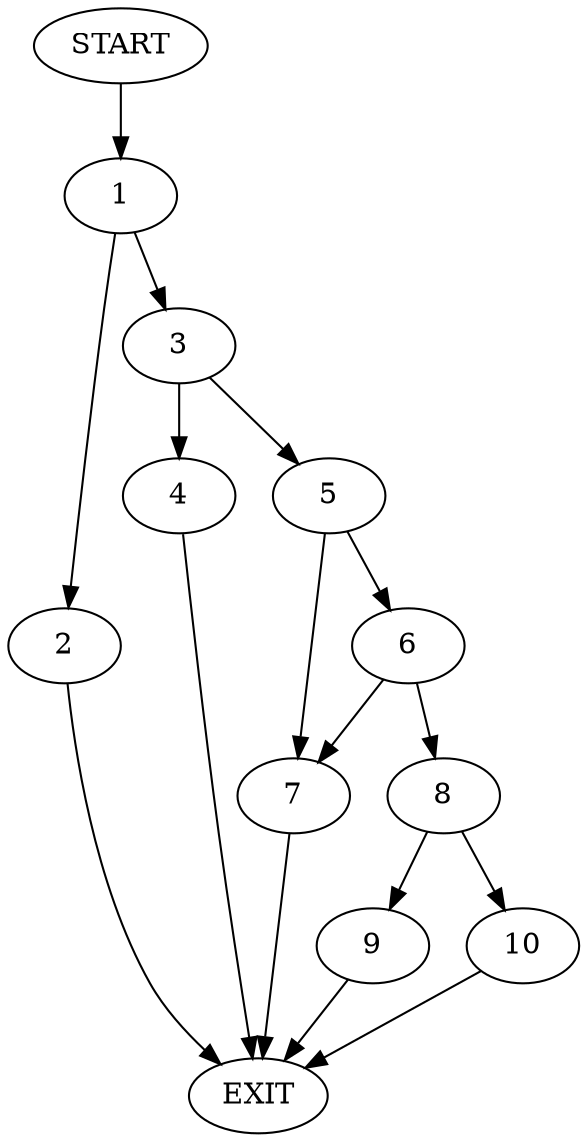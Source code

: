 digraph {
0 [label="START"]
11 [label="EXIT"]
0 -> 1
1 -> 2
1 -> 3
3 -> 4
3 -> 5
2 -> 11
5 -> 6
5 -> 7
4 -> 11
6 -> 8
6 -> 7
7 -> 11
8 -> 9
8 -> 10
9 -> 11
10 -> 11
}

